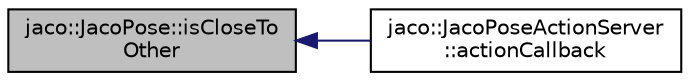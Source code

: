 digraph "jaco::JacoPose::isCloseToOther"
{
  edge [fontname="Helvetica",fontsize="10",labelfontname="Helvetica",labelfontsize="10"];
  node [fontname="Helvetica",fontsize="10",shape=record];
  rankdir="LR";
  Node1 [label="jaco::JacoPose::isCloseTo\lOther",height=0.2,width=0.4,color="black", fillcolor="grey75", style="filled", fontcolor="black"];
  Node1 -> Node2 [dir="back",color="midnightblue",fontsize="10",style="solid"];
  Node2 [label="jaco::JacoPoseActionServer\l::actionCallback",height=0.2,width=0.4,color="black", fillcolor="white", style="filled",URL="$classjaco_1_1_jaco_pose_action_server.html#a82396bb5f219f54518a80493bfd38f26"];
}
